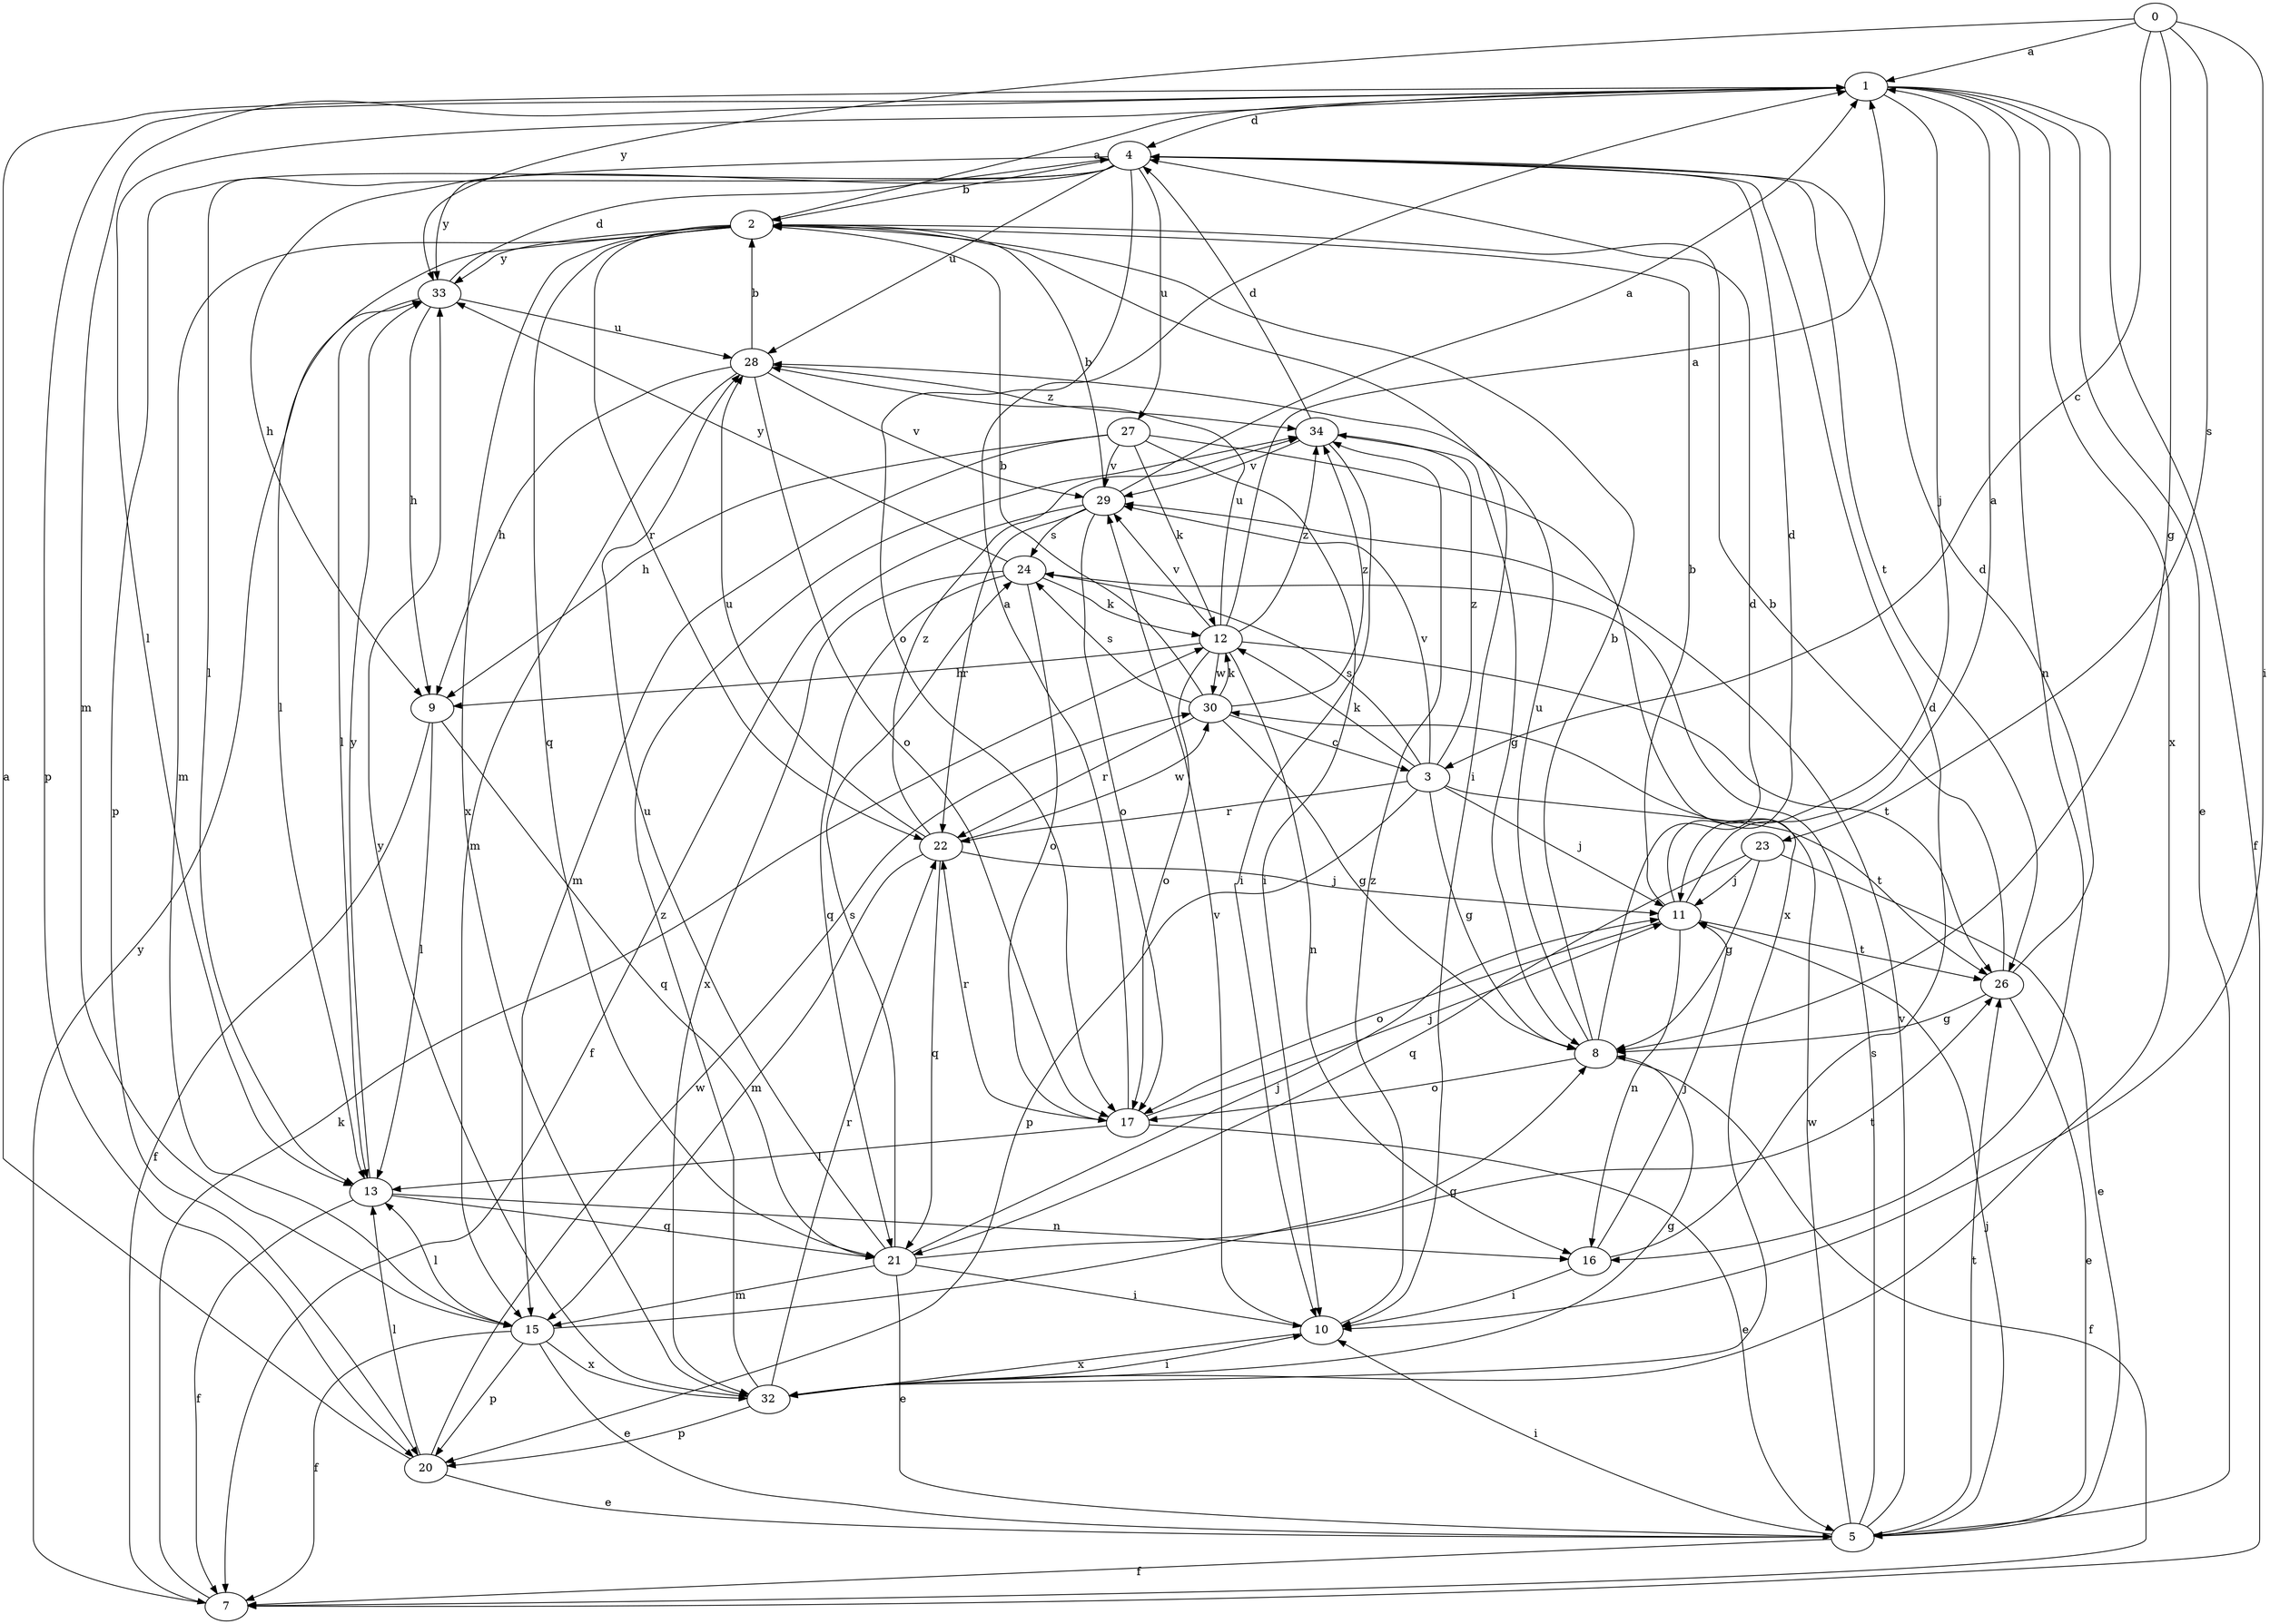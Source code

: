 strict digraph  {
0;
1;
2;
3;
4;
5;
7;
8;
9;
10;
11;
12;
13;
15;
16;
17;
20;
21;
22;
23;
24;
26;
27;
28;
29;
30;
32;
33;
34;
0 -> 1  [label=a];
0 -> 3  [label=c];
0 -> 8  [label=g];
0 -> 10  [label=i];
0 -> 23  [label=s];
0 -> 33  [label=y];
1 -> 4  [label=d];
1 -> 5  [label=e];
1 -> 7  [label=f];
1 -> 11  [label=j];
1 -> 13  [label=l];
1 -> 15  [label=m];
1 -> 16  [label=n];
1 -> 20  [label=p];
1 -> 32  [label=x];
2 -> 1  [label=a];
2 -> 10  [label=i];
2 -> 13  [label=l];
2 -> 15  [label=m];
2 -> 21  [label=q];
2 -> 22  [label=r];
2 -> 32  [label=x];
2 -> 33  [label=y];
3 -> 8  [label=g];
3 -> 11  [label=j];
3 -> 12  [label=k];
3 -> 20  [label=p];
3 -> 22  [label=r];
3 -> 24  [label=s];
3 -> 26  [label=t];
3 -> 29  [label=v];
3 -> 34  [label=z];
4 -> 2  [label=b];
4 -> 9  [label=h];
4 -> 13  [label=l];
4 -> 17  [label=o];
4 -> 20  [label=p];
4 -> 26  [label=t];
4 -> 27  [label=u];
4 -> 28  [label=u];
4 -> 33  [label=y];
5 -> 7  [label=f];
5 -> 10  [label=i];
5 -> 11  [label=j];
5 -> 24  [label=s];
5 -> 26  [label=t];
5 -> 29  [label=v];
5 -> 30  [label=w];
7 -> 12  [label=k];
7 -> 33  [label=y];
8 -> 2  [label=b];
8 -> 4  [label=d];
8 -> 7  [label=f];
8 -> 17  [label=o];
8 -> 28  [label=u];
9 -> 7  [label=f];
9 -> 13  [label=l];
9 -> 21  [label=q];
10 -> 29  [label=v];
10 -> 32  [label=x];
10 -> 34  [label=z];
11 -> 1  [label=a];
11 -> 2  [label=b];
11 -> 4  [label=d];
11 -> 16  [label=n];
11 -> 17  [label=o];
11 -> 26  [label=t];
12 -> 1  [label=a];
12 -> 9  [label=h];
12 -> 16  [label=n];
12 -> 17  [label=o];
12 -> 26  [label=t];
12 -> 28  [label=u];
12 -> 29  [label=v];
12 -> 30  [label=w];
12 -> 34  [label=z];
13 -> 7  [label=f];
13 -> 16  [label=n];
13 -> 21  [label=q];
13 -> 33  [label=y];
15 -> 5  [label=e];
15 -> 7  [label=f];
15 -> 8  [label=g];
15 -> 13  [label=l];
15 -> 20  [label=p];
15 -> 32  [label=x];
16 -> 4  [label=d];
16 -> 10  [label=i];
16 -> 11  [label=j];
17 -> 1  [label=a];
17 -> 5  [label=e];
17 -> 11  [label=j];
17 -> 13  [label=l];
17 -> 22  [label=r];
20 -> 1  [label=a];
20 -> 5  [label=e];
20 -> 13  [label=l];
20 -> 30  [label=w];
21 -> 5  [label=e];
21 -> 10  [label=i];
21 -> 11  [label=j];
21 -> 15  [label=m];
21 -> 24  [label=s];
21 -> 26  [label=t];
21 -> 28  [label=u];
22 -> 11  [label=j];
22 -> 15  [label=m];
22 -> 21  [label=q];
22 -> 28  [label=u];
22 -> 30  [label=w];
22 -> 34  [label=z];
23 -> 5  [label=e];
23 -> 8  [label=g];
23 -> 11  [label=j];
23 -> 21  [label=q];
24 -> 12  [label=k];
24 -> 17  [label=o];
24 -> 21  [label=q];
24 -> 32  [label=x];
24 -> 33  [label=y];
26 -> 2  [label=b];
26 -> 4  [label=d];
26 -> 5  [label=e];
26 -> 8  [label=g];
27 -> 9  [label=h];
27 -> 10  [label=i];
27 -> 12  [label=k];
27 -> 15  [label=m];
27 -> 29  [label=v];
27 -> 32  [label=x];
28 -> 2  [label=b];
28 -> 9  [label=h];
28 -> 15  [label=m];
28 -> 17  [label=o];
28 -> 29  [label=v];
28 -> 34  [label=z];
29 -> 1  [label=a];
29 -> 2  [label=b];
29 -> 7  [label=f];
29 -> 17  [label=o];
29 -> 22  [label=r];
29 -> 24  [label=s];
30 -> 2  [label=b];
30 -> 3  [label=c];
30 -> 8  [label=g];
30 -> 12  [label=k];
30 -> 22  [label=r];
30 -> 24  [label=s];
30 -> 34  [label=z];
32 -> 8  [label=g];
32 -> 10  [label=i];
32 -> 20  [label=p];
32 -> 22  [label=r];
32 -> 33  [label=y];
32 -> 34  [label=z];
33 -> 4  [label=d];
33 -> 9  [label=h];
33 -> 13  [label=l];
33 -> 28  [label=u];
34 -> 4  [label=d];
34 -> 8  [label=g];
34 -> 10  [label=i];
34 -> 29  [label=v];
}
